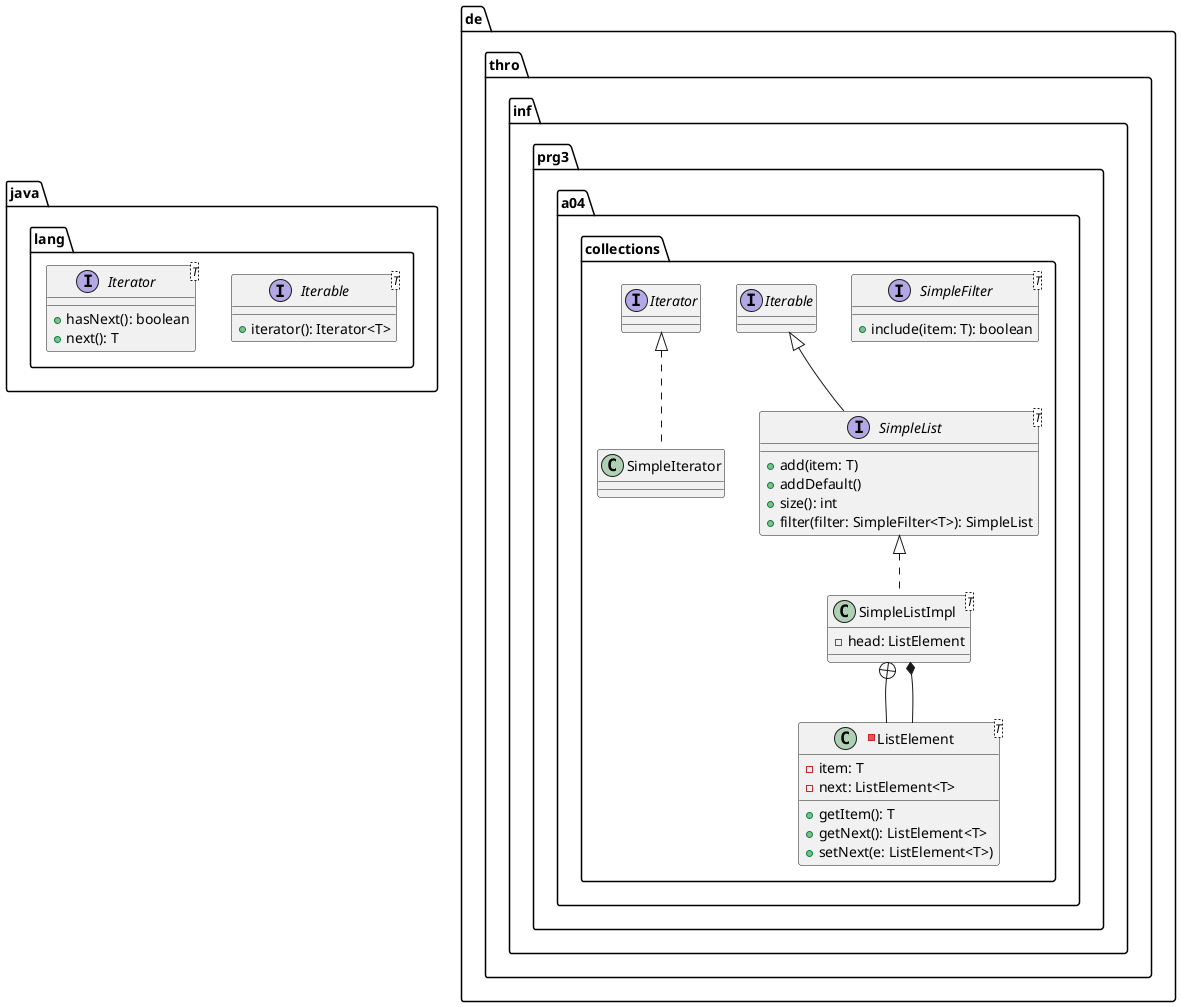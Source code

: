 @startuml
package java.lang {
    
    interface Iterable<T> {
        +iterator(): Iterator<T>
    }

    interface Iterator<T> {
        +hasNext(): boolean
        +next(): T
    }
}

package de.thro.inf.prg3.a04.collections {
        interface SimpleFilter<T> {
            +include(item: T): boolean
        }

        interface SimpleList<T> extends Iterable {
            +add(item: T)
            +addDefault()
            +size(): int
            +filter(filter: SimpleFilter<T>): SimpleList
        }

        class SimpleListImpl<T> implements SimpleList {
           -head: ListElement
        }

        class SimpleIterator implements Iterator {
        }

        -class ListElement<T> {
            -item: T
            -next: ListElement<T>
    
            +getItem(): T
            +getNext(): ListElement<T>
            +setNext(e: ListElement<T>)
        }

        SimpleListImpl +-- ListElement
        ListElement --* SimpleListImpl
    }
@enduml